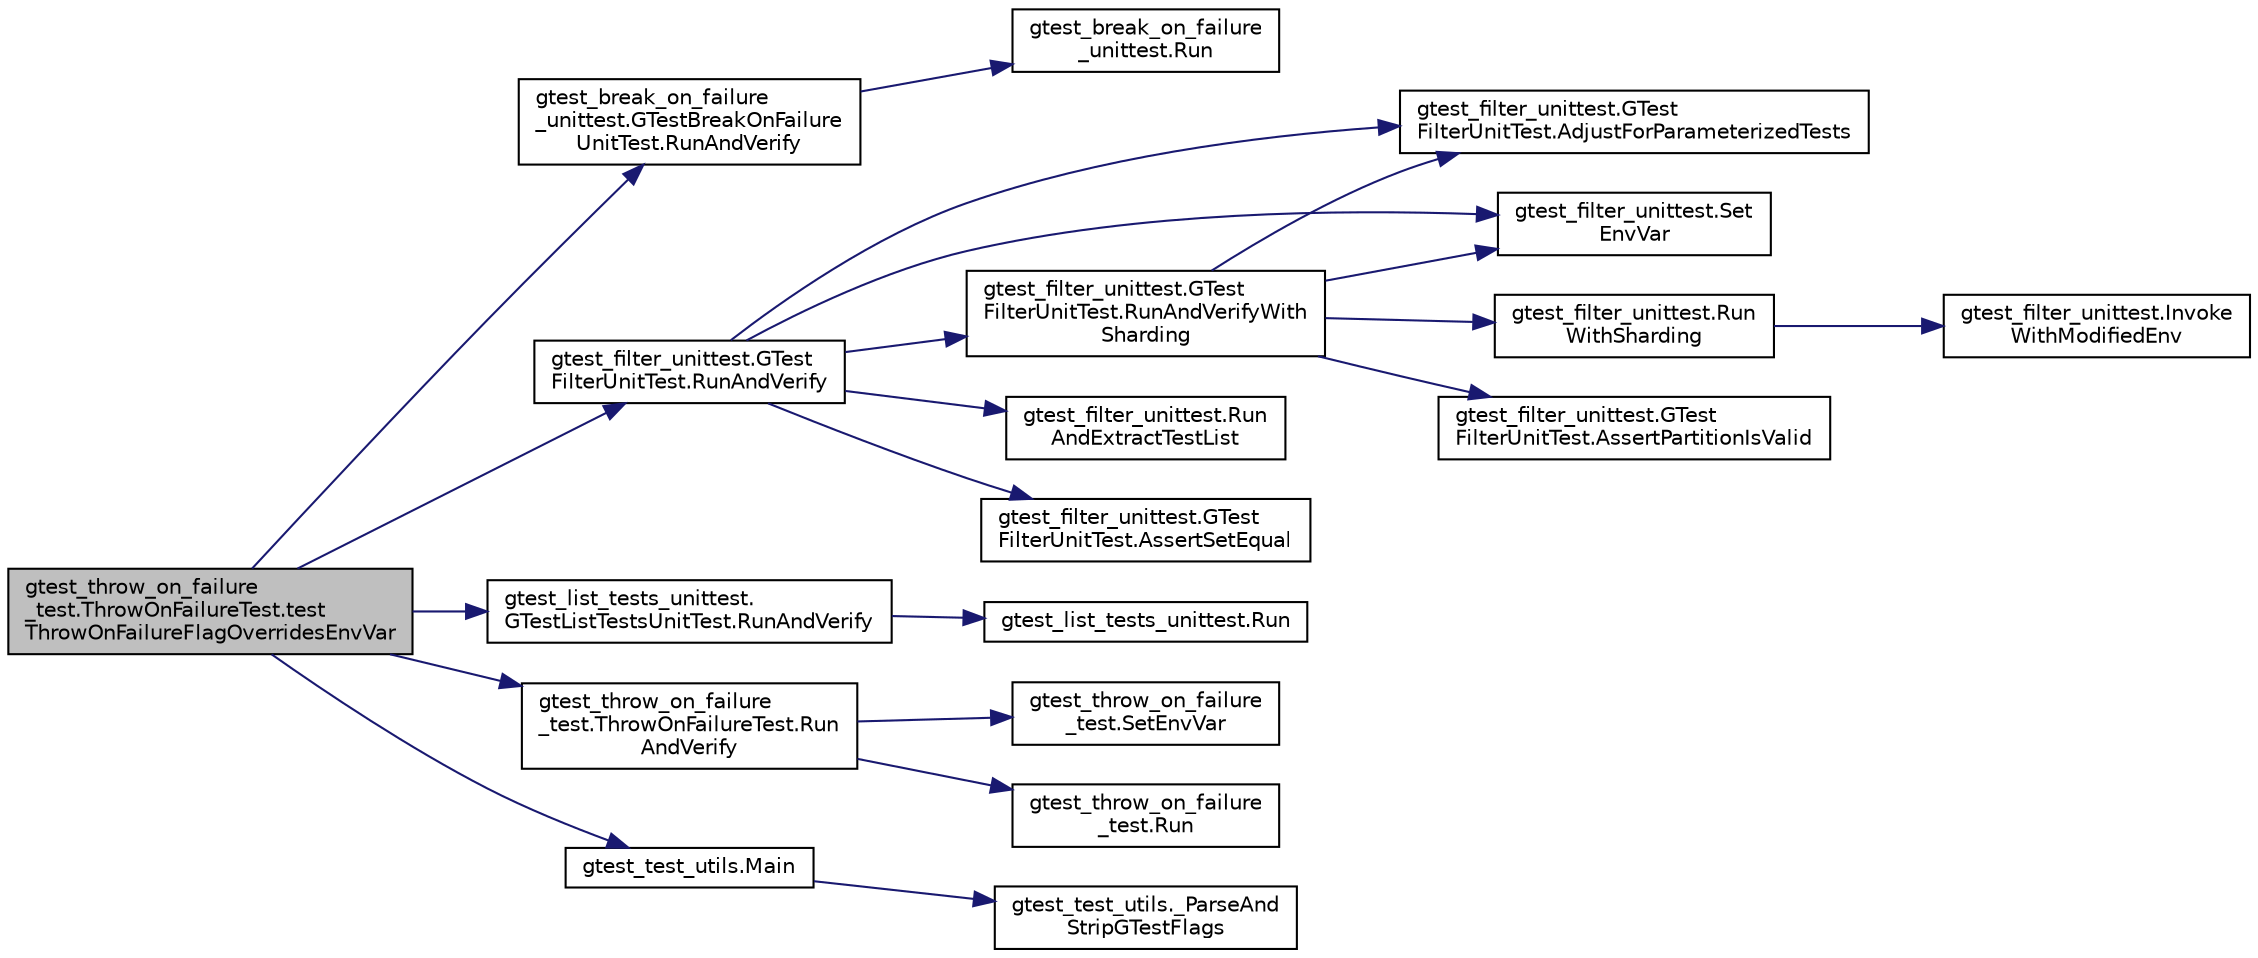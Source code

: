 digraph "gtest_throw_on_failure_test.ThrowOnFailureTest.testThrowOnFailureFlagOverridesEnvVar"
{
  edge [fontname="Helvetica",fontsize="10",labelfontname="Helvetica",labelfontsize="10"];
  node [fontname="Helvetica",fontsize="10",shape=record];
  rankdir="LR";
  Node62 [label="gtest_throw_on_failure\l_test.ThrowOnFailureTest.test\lThrowOnFailureFlagOverridesEnvVar",height=0.2,width=0.4,color="black", fillcolor="grey75", style="filled", fontcolor="black"];
  Node62 -> Node63 [color="midnightblue",fontsize="10",style="solid",fontname="Helvetica"];
  Node63 [label="gtest_break_on_failure\l_unittest.GTestBreakOnFailure\lUnitTest.RunAndVerify",height=0.2,width=0.4,color="black", fillcolor="white", style="filled",URL="$d6/dd4/classgtest__break__on__failure__unittest_1_1_g_test_break_on_failure_unit_test.html#a0a66475873f545d88655b8bb14368f2e"];
  Node63 -> Node64 [color="midnightblue",fontsize="10",style="solid",fontname="Helvetica"];
  Node64 [label="gtest_break_on_failure\l_unittest.Run",height=0.2,width=0.4,color="black", fillcolor="white", style="filled",URL="$d2/dcc/namespacegtest__break__on__failure__unittest.html#a0dd80fec2d9cbd9b6fa70130f7b228ec"];
  Node62 -> Node65 [color="midnightblue",fontsize="10",style="solid",fontname="Helvetica"];
  Node65 [label="gtest_filter_unittest.GTest\lFilterUnitTest.RunAndVerify",height=0.2,width=0.4,color="black", fillcolor="white", style="filled",URL="$d8/d2d/classgtest__filter__unittest_1_1_g_test_filter_unit_test.html#acf341ed9a265b346a050afa9a9a85c65"];
  Node65 -> Node66 [color="midnightblue",fontsize="10",style="solid",fontname="Helvetica"];
  Node66 [label="gtest_filter_unittest.GTest\lFilterUnitTest.AdjustForParameterizedTests",height=0.2,width=0.4,color="black", fillcolor="white", style="filled",URL="$d8/d2d/classgtest__filter__unittest_1_1_g_test_filter_unit_test.html#a11c48bf404bca6806b14a1a71d169ace"];
  Node65 -> Node67 [color="midnightblue",fontsize="10",style="solid",fontname="Helvetica"];
  Node67 [label="gtest_filter_unittest.Set\lEnvVar",height=0.2,width=0.4,color="black", fillcolor="white", style="filled",URL="$d5/dea/namespacegtest__filter__unittest.html#a8ba027a73134bf97696651252457b492"];
  Node65 -> Node68 [color="midnightblue",fontsize="10",style="solid",fontname="Helvetica"];
  Node68 [label="gtest_filter_unittest.Run\lAndExtractTestList",height=0.2,width=0.4,color="black", fillcolor="white", style="filled",URL="$d5/dea/namespacegtest__filter__unittest.html#aaf6916ce9c936a238afeb79a4d326a12"];
  Node65 -> Node69 [color="midnightblue",fontsize="10",style="solid",fontname="Helvetica"];
  Node69 [label="gtest_filter_unittest.GTest\lFilterUnitTest.AssertSetEqual",height=0.2,width=0.4,color="black", fillcolor="white", style="filled",URL="$d8/d2d/classgtest__filter__unittest_1_1_g_test_filter_unit_test.html#aeebdbdcc59594ad0a69cf11eafe94997"];
  Node65 -> Node70 [color="midnightblue",fontsize="10",style="solid",fontname="Helvetica"];
  Node70 [label="gtest_filter_unittest.GTest\lFilterUnitTest.RunAndVerifyWith\lSharding",height=0.2,width=0.4,color="black", fillcolor="white", style="filled",URL="$d8/d2d/classgtest__filter__unittest_1_1_g_test_filter_unit_test.html#a2022ed99e18a6e5afd1023b9dd19d6e0"];
  Node70 -> Node66 [color="midnightblue",fontsize="10",style="solid",fontname="Helvetica"];
  Node70 -> Node67 [color="midnightblue",fontsize="10",style="solid",fontname="Helvetica"];
  Node70 -> Node71 [color="midnightblue",fontsize="10",style="solid",fontname="Helvetica"];
  Node71 [label="gtest_filter_unittest.Run\lWithSharding",height=0.2,width=0.4,color="black", fillcolor="white", style="filled",URL="$d5/dea/namespacegtest__filter__unittest.html#a4d88cc7e4faf5305640a66dc487b33fb"];
  Node71 -> Node72 [color="midnightblue",fontsize="10",style="solid",fontname="Helvetica"];
  Node72 [label="gtest_filter_unittest.Invoke\lWithModifiedEnv",height=0.2,width=0.4,color="black", fillcolor="white", style="filled",URL="$d5/dea/namespacegtest__filter__unittest.html#a2bfd6ae10e7002148bc25e505bd61534"];
  Node70 -> Node73 [color="midnightblue",fontsize="10",style="solid",fontname="Helvetica"];
  Node73 [label="gtest_filter_unittest.GTest\lFilterUnitTest.AssertPartitionIsValid",height=0.2,width=0.4,color="black", fillcolor="white", style="filled",URL="$d8/d2d/classgtest__filter__unittest_1_1_g_test_filter_unit_test.html#a87656eac0cf4136252eef43da0121381"];
  Node62 -> Node74 [color="midnightblue",fontsize="10",style="solid",fontname="Helvetica"];
  Node74 [label="gtest_list_tests_unittest.\lGTestListTestsUnitTest.RunAndVerify",height=0.2,width=0.4,color="black", fillcolor="white", style="filled",URL="$db/dc0/classgtest__list__tests__unittest_1_1_g_test_list_tests_unit_test.html#a965601cd1882fdeca94d2461bd033c40"];
  Node74 -> Node75 [color="midnightblue",fontsize="10",style="solid",fontname="Helvetica"];
  Node75 [label="gtest_list_tests_unittest.Run",height=0.2,width=0.4,color="black", fillcolor="white", style="filled",URL="$d1/d4f/namespacegtest__list__tests__unittest.html#ae820a362ba09ad61331e3f0c2a9f9cb6"];
  Node62 -> Node76 [color="midnightblue",fontsize="10",style="solid",fontname="Helvetica"];
  Node76 [label="gtest_throw_on_failure\l_test.ThrowOnFailureTest.Run\lAndVerify",height=0.2,width=0.4,color="black", fillcolor="white", style="filled",URL="$d7/d79/classgtest__throw__on__failure__test_1_1_throw_on_failure_test.html#a29114050e4e9163d8b046451a9850839"];
  Node76 -> Node77 [color="midnightblue",fontsize="10",style="solid",fontname="Helvetica"];
  Node77 [label="gtest_throw_on_failure\l_test.SetEnvVar",height=0.2,width=0.4,color="black", fillcolor="white", style="filled",URL="$df/da6/namespacegtest__throw__on__failure__test.html#a79d85cfffbf8e8381ba32483ddc305c0"];
  Node76 -> Node78 [color="midnightblue",fontsize="10",style="solid",fontname="Helvetica"];
  Node78 [label="gtest_throw_on_failure\l_test.Run",height=0.2,width=0.4,color="black", fillcolor="white", style="filled",URL="$df/da6/namespacegtest__throw__on__failure__test.html#a8ffdd989cd023f53d37f4f7993c017fe"];
  Node62 -> Node79 [color="midnightblue",fontsize="10",style="solid",fontname="Helvetica"];
  Node79 [label="gtest_test_utils.Main",height=0.2,width=0.4,color="black", fillcolor="white", style="filled",URL="$d2/d4a/namespacegtest__test__utils.html#a5361b42d9c6843b5b117ead4d1c58cc5"];
  Node79 -> Node80 [color="midnightblue",fontsize="10",style="solid",fontname="Helvetica"];
  Node80 [label="gtest_test_utils._ParseAnd\lStripGTestFlags",height=0.2,width=0.4,color="black", fillcolor="white", style="filled",URL="$d2/d4a/namespacegtest__test__utils.html#a05ad62af6574fd7e4fa2cc7c952c4f0b"];
}
